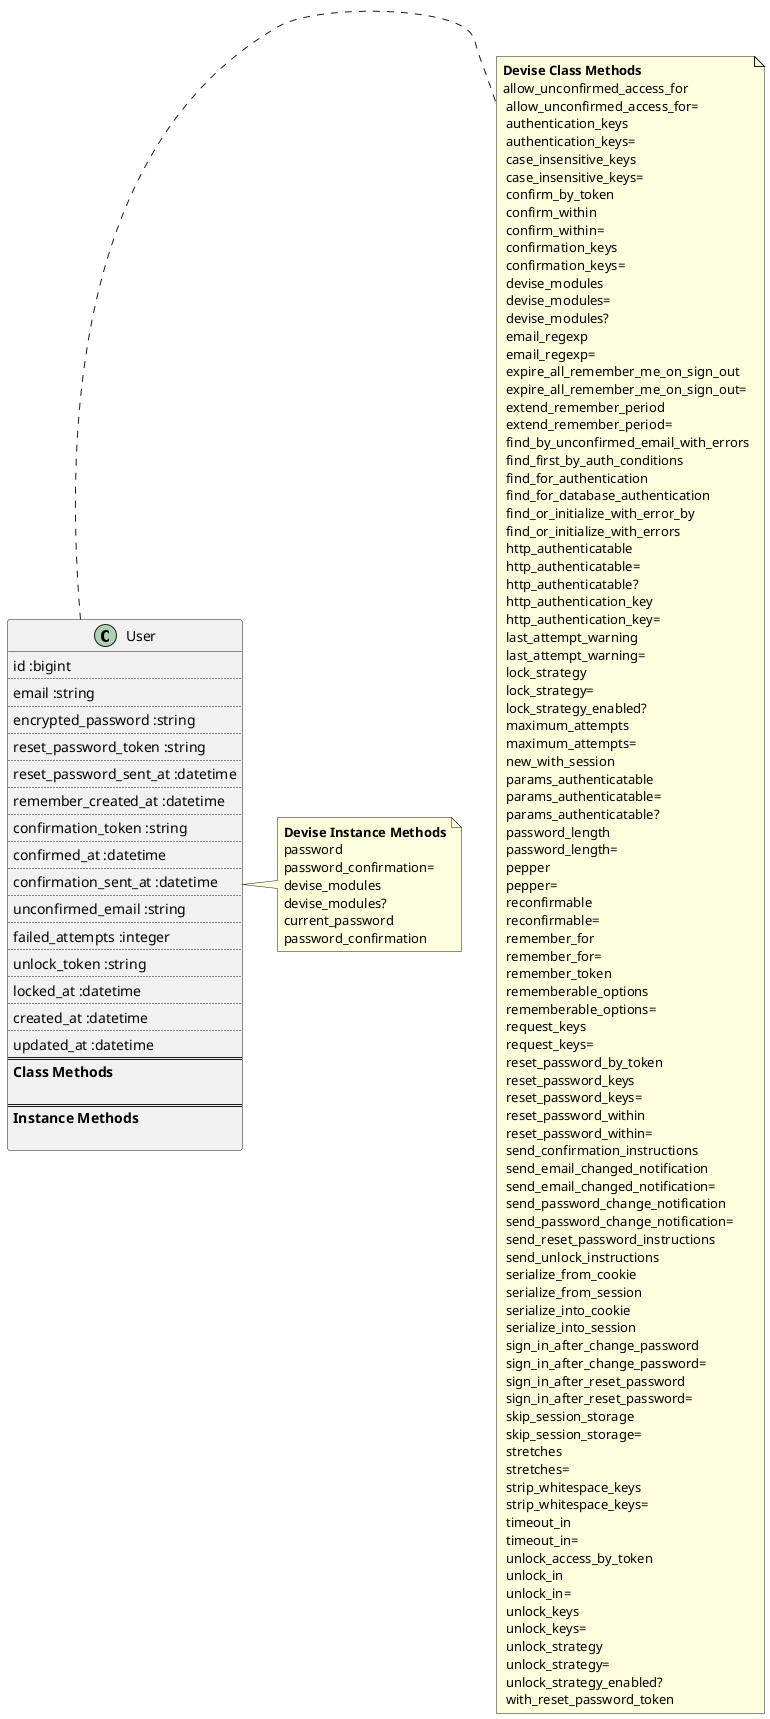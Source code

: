 @startuml

class User {
    id :bigint
    ..
    email :string
    ..
    encrypted_password :string
    ..
    reset_password_token :string
    ..
    reset_password_sent_at :datetime
    ..
    remember_created_at :datetime
    ..
    confirmation_token :string
    ..
    confirmed_at :datetime
    ..
    confirmation_sent_at :datetime
    ..
    unconfirmed_email :string
    ..
    failed_attempts :integer
    ..
    unlock_token :string
    ..
    locked_at :datetime
    ..
    created_at :datetime
    ..
    updated_at :datetime
    ==
    **Class Methods**

    ==
    **Instance Methods**

}
note right of User
    <b>Devise Class Methods</b>
    allow_unconfirmed_access_for
     allow_unconfirmed_access_for=
     authentication_keys
     authentication_keys=
     case_insensitive_keys
     case_insensitive_keys=
     confirm_by_token
     confirm_within
     confirm_within=
     confirmation_keys
     confirmation_keys=
     devise_modules
     devise_modules=
     devise_modules?
     email_regexp
     email_regexp=
     expire_all_remember_me_on_sign_out
     expire_all_remember_me_on_sign_out=
     extend_remember_period
     extend_remember_period=
     find_by_unconfirmed_email_with_errors
     find_first_by_auth_conditions
     find_for_authentication
     find_for_database_authentication
     find_or_initialize_with_error_by
     find_or_initialize_with_errors
     http_authenticatable
     http_authenticatable=
     http_authenticatable?
     http_authentication_key
     http_authentication_key=
     last_attempt_warning
     last_attempt_warning=
     lock_strategy
     lock_strategy=
     lock_strategy_enabled?
     maximum_attempts
     maximum_attempts=
     new_with_session
     params_authenticatable
     params_authenticatable=
     params_authenticatable?
     password_length
     password_length=
     pepper
     pepper=
     reconfirmable
     reconfirmable=
     remember_for
     remember_for=
     remember_token
     rememberable_options
     rememberable_options=
     request_keys
     request_keys=
     reset_password_by_token
     reset_password_keys
     reset_password_keys=
     reset_password_within
     reset_password_within=
     send_confirmation_instructions
     send_email_changed_notification
     send_email_changed_notification=
     send_password_change_notification
     send_password_change_notification=
     send_reset_password_instructions
     send_unlock_instructions
     serialize_from_cookie
     serialize_from_session
     serialize_into_cookie
     serialize_into_session
     sign_in_after_change_password
     sign_in_after_change_password=
     sign_in_after_reset_password
     sign_in_after_reset_password=
     skip_session_storage
     skip_session_storage=
     stretches
     stretches=
     strip_whitespace_keys
     strip_whitespace_keys=
     timeout_in
     timeout_in=
     unlock_access_by_token
     unlock_in
     unlock_in=
     unlock_keys
     unlock_keys=
     unlock_strategy
     unlock_strategy=
     unlock_strategy_enabled?
     with_reset_password_token
end note

note right of User
   <b>Devise Instance Methods</b>
   password
   password_confirmation=
   devise_modules
   devise_modules?
   current_password
   password_confirmation
end note

@enduml
